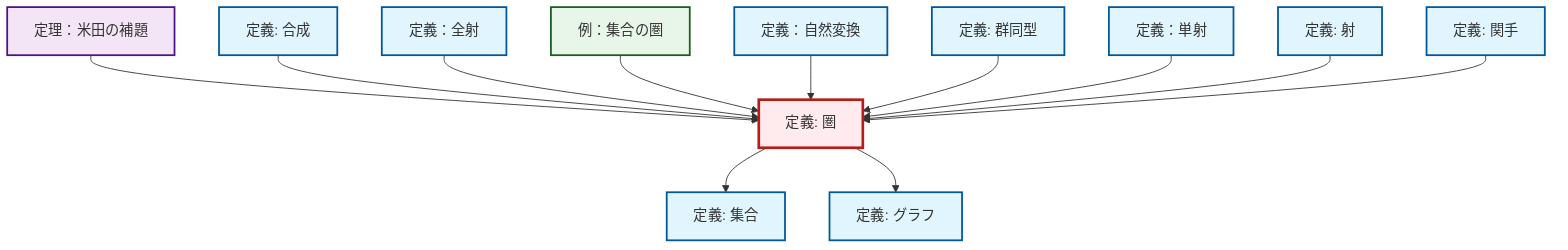 graph TD
    classDef definition fill:#e1f5fe,stroke:#01579b,stroke-width:2px
    classDef theorem fill:#f3e5f5,stroke:#4a148c,stroke-width:2px
    classDef axiom fill:#fff3e0,stroke:#e65100,stroke-width:2px
    classDef example fill:#e8f5e9,stroke:#1b5e20,stroke-width:2px
    classDef current fill:#ffebee,stroke:#b71c1c,stroke-width:3px
    ex-set-category["例：集合の圏"]:::example
    def-morphism["定義: 射"]:::definition
    def-epimorphism["定義：全射"]:::definition
    def-isomorphism["定義: 群同型"]:::definition
    def-composition["定義: 合成"]:::definition
    def-category["定義: 圏"]:::definition
    def-monomorphism["定義：単射"]:::definition
    def-graph["定義: グラフ"]:::definition
    thm-yoneda["定理：米田の補題"]:::theorem
    def-functor["定義: 関手"]:::definition
    def-set["定義: 集合"]:::definition
    def-natural-transformation["定義：自然変換"]:::definition
    thm-yoneda --> def-category
    def-composition --> def-category
    def-epimorphism --> def-category
    def-category --> def-set
    ex-set-category --> def-category
    def-category --> def-graph
    def-natural-transformation --> def-category
    def-isomorphism --> def-category
    def-monomorphism --> def-category
    def-morphism --> def-category
    def-functor --> def-category
    class def-category current